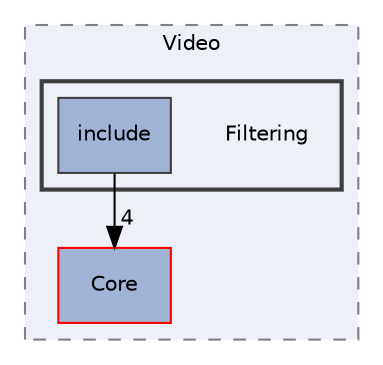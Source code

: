 digraph "Filtering"
{
 // LATEX_PDF_SIZE
  edge [fontname="Helvetica",fontsize="10",labelfontname="Helvetica",labelfontsize="10"];
  node [fontname="Helvetica",fontsize="10",shape=record];
  compound=true
  subgraph clusterdir_eb9e0bc0b01025636f27cd720eccabdd {
    graph [ bgcolor="#edf0f7", pencolor="grey50", style="filled,dashed,", label="Video", fontname="Helvetica", fontsize="10", URL="dir_eb9e0bc0b01025636f27cd720eccabdd.html"]
  dir_996bcc1117fd734914e4619471602b37 [shape=box, label="Core", style="filled,", fillcolor="#a2b4d6", color="red", URL="dir_996bcc1117fd734914e4619471602b37.html"];
  subgraph clusterdir_1561c312e6114cf791751e484e2f3560 {
    graph [ bgcolor="#edf0f7", pencolor="grey25", style="filled,bold,", label="", fontname="Helvetica", fontsize="10", URL="dir_1561c312e6114cf791751e484e2f3560.html"]
    dir_1561c312e6114cf791751e484e2f3560 [shape=plaintext, label="Filtering"];
  dir_e88edc3882ba5d0a30e7483914f17666 [shape=box, label="include", style="filled,", fillcolor="#a2b4d6", color="grey25", URL="dir_e88edc3882ba5d0a30e7483914f17666.html"];
  }
  }
  dir_e88edc3882ba5d0a30e7483914f17666->dir_996bcc1117fd734914e4619471602b37 [headlabel="4", labeldistance=1.5 headhref="dir_000176_000015.html"];
}
